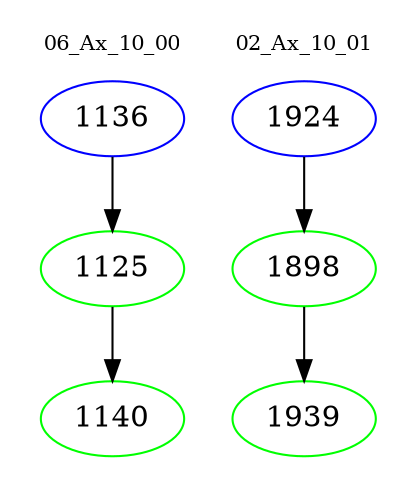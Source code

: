 digraph{
subgraph cluster_0 {
color = white
label = "06_Ax_10_00";
fontsize=10;
T0_1136 [label="1136", color="blue"]
T0_1136 -> T0_1125 [color="black"]
T0_1125 [label="1125", color="green"]
T0_1125 -> T0_1140 [color="black"]
T0_1140 [label="1140", color="green"]
}
subgraph cluster_1 {
color = white
label = "02_Ax_10_01";
fontsize=10;
T1_1924 [label="1924", color="blue"]
T1_1924 -> T1_1898 [color="black"]
T1_1898 [label="1898", color="green"]
T1_1898 -> T1_1939 [color="black"]
T1_1939 [label="1939", color="green"]
}
}
